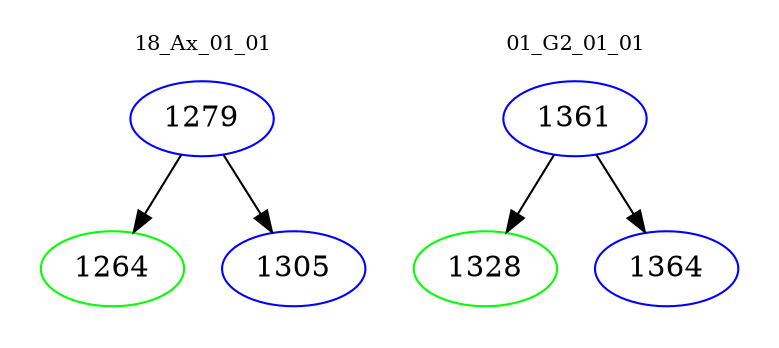 digraph{
subgraph cluster_0 {
color = white
label = "18_Ax_01_01";
fontsize=10;
T0_1279 [label="1279", color="blue"]
T0_1279 -> T0_1264 [color="black"]
T0_1264 [label="1264", color="green"]
T0_1279 -> T0_1305 [color="black"]
T0_1305 [label="1305", color="blue"]
}
subgraph cluster_1 {
color = white
label = "01_G2_01_01";
fontsize=10;
T1_1361 [label="1361", color="blue"]
T1_1361 -> T1_1328 [color="black"]
T1_1328 [label="1328", color="green"]
T1_1361 -> T1_1364 [color="black"]
T1_1364 [label="1364", color="blue"]
}
}
